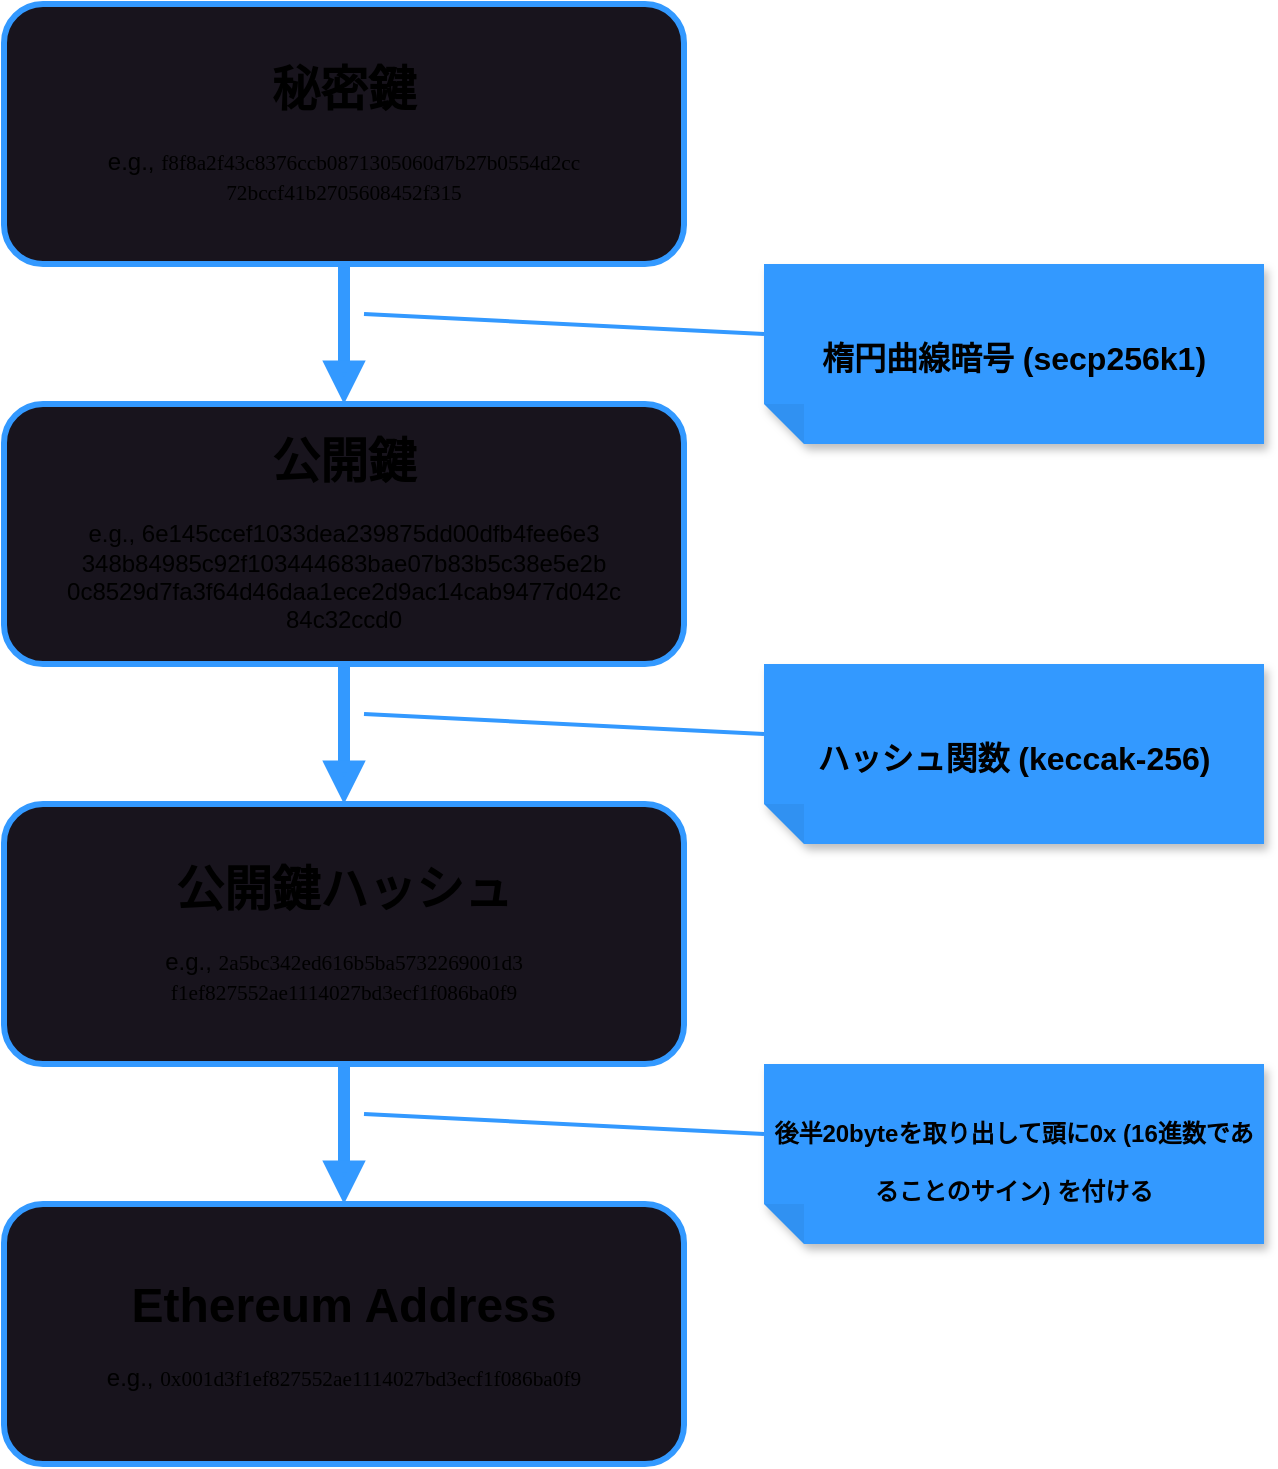 <mxfile>
    <diagram id="Ka4JedE6QBkALKb633Jz" name="ページ1">
        <mxGraphModel dx="703" dy="1272" grid="1" gridSize="10" guides="1" tooltips="1" connect="1" arrows="1" fold="1" page="1" pageScale="1" pageWidth="900" pageHeight="1600" math="0" shadow="0">
            <root>
                <mxCell id="0"/>
                <mxCell id="1" parent="0"/>
                <mxCell id="17" value="" style="group;aspect=fixed;" vertex="1" connectable="0" parent="1">
                    <mxGeometry x="10" y="10" width="630" height="730" as="geometry"/>
                </mxCell>
                <mxCell id="2" value="&lt;b&gt;&lt;font style=&quot;font-size: 24px;&quot;&gt;秘密鍵&lt;br&gt;&lt;/font&gt;&lt;/b&gt;&lt;br&gt;e.g.,&amp;nbsp;&lt;span style=&quot;font-size: 8pt; font-family: Calibri;&quot;&gt;f8f8a2f43c8376ccb0871305060d7b27b0554d2cc&lt;br&gt;72bccf41b2705608452f315&lt;/span&gt;" style="whiteSpace=wrap;html=1;rounded=1;strokeColor=#3399FF;strokeWidth=3;fillColor=#18141D;fillStyle=auto;" vertex="1" parent="17">
                    <mxGeometry width="340" height="130" as="geometry"/>
                </mxCell>
                <mxCell id="3" value="&lt;b&gt;&lt;font style=&quot;font-size: 24px;&quot;&gt;公開鍵&lt;br&gt;&lt;/font&gt;&lt;/b&gt;&lt;br&gt;e.g.,&amp;nbsp;&lt;span&gt;6e145ccef1033dea239875dd00dfb4fee6e3&lt;br&gt;348b84985c92f103444683bae07b83b5c38e5e2b&lt;br&gt;0c8529d7fa3f64d46daa1ece2d9ac14cab9477d042c&lt;br&gt;84c32ccd0&lt;/span&gt;" style="whiteSpace=wrap;html=1;rounded=1;strokeColor=#3399FF;strokeWidth=3;fillColor=#18141D;fillStyle=auto;" vertex="1" parent="17">
                    <mxGeometry y="200" width="340" height="130" as="geometry"/>
                </mxCell>
                <mxCell id="6" style="edgeStyle=none;html=1;exitX=0.5;exitY=1;exitDx=0;exitDy=0;entryX=0.5;entryY=0;entryDx=0;entryDy=0;fontSize=24;fontColor=#F0F0F0;strokeWidth=6;endArrow=block;endFill=1;strokeColor=#3399FF;" edge="1" parent="17" source="2" target="3">
                    <mxGeometry relative="1" as="geometry"/>
                </mxCell>
                <mxCell id="4" value="&lt;b&gt;&lt;font style=&quot;font-size: 24px;&quot;&gt;公開鍵ハッシュ&lt;br&gt;&lt;/font&gt;&lt;/b&gt;&lt;br&gt;e.g.,&amp;nbsp;&lt;span style=&quot;font-size: 8pt; font-family: Calibri;&quot;&gt;2a5bc342ed616b5ba5732269001d3&lt;br&gt;f1ef827552ae1114027bd3ecf1f086ba0f9&lt;/span&gt;" style="whiteSpace=wrap;html=1;rounded=1;strokeColor=#3399FF;strokeWidth=3;fillColor=#18141D;fillStyle=auto;" vertex="1" parent="17">
                    <mxGeometry y="400" width="340" height="130" as="geometry"/>
                </mxCell>
                <mxCell id="7" style="edgeStyle=none;html=1;exitX=0.5;exitY=1;exitDx=0;exitDy=0;strokeWidth=6;fontSize=24;fontColor=#F0F0F0;endArrow=block;endFill=1;strokeColor=#3399FF;" edge="1" parent="17" source="3" target="4">
                    <mxGeometry relative="1" as="geometry"/>
                </mxCell>
                <mxCell id="5" value="&lt;b&gt;&lt;font style=&quot;font-size: 24px;&quot;&gt;Ethereum Address&lt;br&gt;&lt;/font&gt;&lt;/b&gt;&lt;br&gt;e.g.,&amp;nbsp;&lt;span style=&quot;font-size: 8pt; font-family: Calibri;&quot;&gt;0x001d3f1ef827552ae1114027bd3ecf1f086ba0f9&lt;/span&gt;" style="whiteSpace=wrap;html=1;rounded=1;strokeColor=#3399FF;strokeWidth=3;fillColor=#18141D;fillStyle=auto;" vertex="1" parent="17">
                    <mxGeometry y="600" width="340" height="130" as="geometry"/>
                </mxCell>
                <mxCell id="8" style="edgeStyle=none;html=1;exitX=0.5;exitY=1;exitDx=0;exitDy=0;strokeWidth=6;fontSize=24;fontColor=#F0F0F0;endArrow=block;endFill=1;strokeColor=#3399FF;" edge="1" parent="17" source="4" target="5">
                    <mxGeometry relative="1" as="geometry"/>
                </mxCell>
                <mxCell id="12" style="edgeStyle=none;html=1;exitX=0;exitY=0;exitDx=250;exitDy=55;exitPerimeter=0;strokeWidth=2;fontSize=16;fontColor=#F0F0F0;endArrow=none;endFill=0;strokeColor=#3399FF;" edge="1" parent="17" source="10">
                    <mxGeometry relative="1" as="geometry">
                        <mxPoint x="180" y="155" as="targetPoint"/>
                    </mxGeometry>
                </mxCell>
                <mxCell id="10" value="&lt;font style=&quot;font-size: 16px;&quot;&gt;&lt;b&gt;楕円曲線暗号 (secp256k1)&lt;/b&gt;&lt;/font&gt;" style="shape=note;whiteSpace=wrap;html=1;backgroundOutline=1;fontColor=#000000;darkOpacity=0.05;fillColor=#3399FF;strokeColor=none;fillStyle=solid;direction=west;gradientDirection=north;gradientColor=none;shadow=1;size=20;pointerEvents=1;rounded=1;fontSize=24;" vertex="1" parent="17">
                    <mxGeometry x="380" y="130" width="250" height="90" as="geometry"/>
                </mxCell>
                <mxCell id="13" style="edgeStyle=none;html=1;exitX=0;exitY=0;exitDx=250;exitDy=55;exitPerimeter=0;strokeWidth=2;fontSize=16;fontColor=#F0F0F0;endArrow=none;endFill=0;strokeColor=#3399FF;" edge="1" parent="17" source="14">
                    <mxGeometry relative="1" as="geometry">
                        <mxPoint x="180" y="355" as="targetPoint"/>
                    </mxGeometry>
                </mxCell>
                <mxCell id="14" value="&lt;font style=&quot;font-size: 16px;&quot;&gt;&lt;b&gt;ハッシュ関数 (keccak-256)&lt;/b&gt;&lt;/font&gt;" style="shape=note;whiteSpace=wrap;html=1;backgroundOutline=1;fontColor=#000000;darkOpacity=0.05;fillColor=#3399FF;strokeColor=none;fillStyle=solid;direction=west;gradientDirection=north;gradientColor=none;shadow=1;size=20;pointerEvents=1;rounded=1;fontSize=24;" vertex="1" parent="17">
                    <mxGeometry x="380" y="330" width="250" height="90" as="geometry"/>
                </mxCell>
                <mxCell id="15" style="edgeStyle=none;html=1;exitX=0;exitY=0;exitDx=250;exitDy=55;exitPerimeter=0;strokeWidth=2;fontSize=16;fontColor=#F0F0F0;endArrow=none;endFill=0;strokeColor=#3399FF;" edge="1" parent="17" source="16">
                    <mxGeometry relative="1" as="geometry">
                        <mxPoint x="180" y="555" as="targetPoint"/>
                    </mxGeometry>
                </mxCell>
                <mxCell id="16" value="&lt;font style=&quot;font-size: 12px;&quot;&gt;&lt;b style=&quot;&quot;&gt;&lt;font style=&quot;font-size: 12px;&quot;&gt;後半20byteを取り出して頭に0x (16進数であることのサイン) を付ける&lt;/font&gt;&lt;br&gt;&lt;/b&gt;&lt;/font&gt;" style="shape=note;whiteSpace=wrap;html=1;backgroundOutline=1;fontColor=#000000;darkOpacity=0.05;fillColor=#3399FF;strokeColor=none;fillStyle=solid;direction=west;gradientDirection=north;gradientColor=none;shadow=1;size=20;pointerEvents=1;rounded=1;fontSize=24;" vertex="1" parent="17">
                    <mxGeometry x="380" y="530" width="250" height="90" as="geometry"/>
                </mxCell>
            </root>
        </mxGraphModel>
    </diagram>
</mxfile>